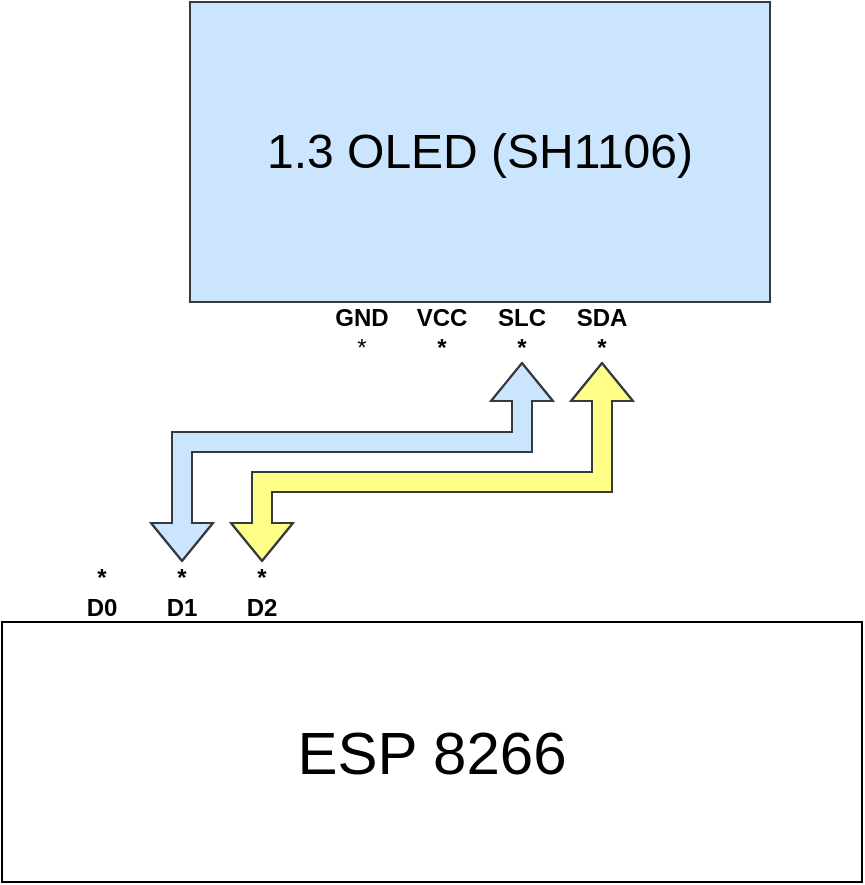 <mxfile version="21.1.5" type="github">
  <diagram id="O8ljUMNmDTq41scco7EA" name="Página-1">
    <mxGraphModel dx="934" dy="664" grid="1" gridSize="10" guides="1" tooltips="1" connect="1" arrows="1" fold="1" page="1" pageScale="1" pageWidth="827" pageHeight="1169" math="0" shadow="0">
      <root>
        <mxCell id="0" />
        <mxCell id="1" parent="0" />
        <mxCell id="w7FNTm_7FEWa8n9d1k9r-1" value="&lt;font style=&quot;font-size: 24px;&quot;&gt;1.3 OLED (SH1106)&lt;/font&gt;" style="rounded=0;whiteSpace=wrap;html=1;fillColor=#cce5ff;strokeColor=#36393d;" vertex="1" parent="1">
          <mxGeometry x="124" y="30" width="290" height="150" as="geometry" />
        </mxCell>
        <mxCell id="w7FNTm_7FEWa8n9d1k9r-2" value="&lt;b&gt;GND&lt;br&gt;&lt;/b&gt;*" style="text;html=1;strokeColor=none;fillColor=none;align=center;verticalAlign=middle;whiteSpace=wrap;rounded=0;" vertex="1" parent="1">
          <mxGeometry x="180" y="180" width="60" height="30" as="geometry" />
        </mxCell>
        <mxCell id="w7FNTm_7FEWa8n9d1k9r-3" value="&lt;b&gt;VCC&lt;br&gt;*&lt;/b&gt;" style="text;html=1;strokeColor=none;fillColor=none;align=center;verticalAlign=middle;whiteSpace=wrap;rounded=0;" vertex="1" parent="1">
          <mxGeometry x="220" y="180" width="60" height="30" as="geometry" />
        </mxCell>
        <mxCell id="w7FNTm_7FEWa8n9d1k9r-4" value="&lt;b&gt;SLC&lt;br&gt;*&lt;/b&gt;" style="text;html=1;strokeColor=none;fillColor=none;align=center;verticalAlign=middle;whiteSpace=wrap;rounded=0;" vertex="1" parent="1">
          <mxGeometry x="260" y="180" width="60" height="30" as="geometry" />
        </mxCell>
        <mxCell id="w7FNTm_7FEWa8n9d1k9r-5" value="&lt;b&gt;SDA&lt;br&gt;*&lt;/b&gt;" style="text;html=1;strokeColor=none;fillColor=none;align=center;verticalAlign=middle;whiteSpace=wrap;rounded=0;" vertex="1" parent="1">
          <mxGeometry x="300" y="180" width="60" height="30" as="geometry" />
        </mxCell>
        <mxCell id="w7FNTm_7FEWa8n9d1k9r-6" value="&lt;font style=&quot;font-size: 30px;&quot;&gt;ESP 8266&lt;/font&gt;" style="rounded=0;whiteSpace=wrap;html=1;" vertex="1" parent="1">
          <mxGeometry x="30" y="340" width="430" height="130" as="geometry" />
        </mxCell>
        <mxCell id="w7FNTm_7FEWa8n9d1k9r-7" value="&lt;b&gt;*&lt;br&gt;D0&lt;/b&gt;" style="text;html=1;strokeColor=none;fillColor=none;align=center;verticalAlign=middle;whiteSpace=wrap;rounded=0;" vertex="1" parent="1">
          <mxGeometry x="50" y="310" width="60" height="30" as="geometry" />
        </mxCell>
        <mxCell id="w7FNTm_7FEWa8n9d1k9r-8" value="&lt;b&gt;*&lt;br&gt;D1&lt;/b&gt;" style="text;html=1;strokeColor=none;fillColor=none;align=center;verticalAlign=middle;whiteSpace=wrap;rounded=0;" vertex="1" parent="1">
          <mxGeometry x="90" y="310" width="60" height="30" as="geometry" />
        </mxCell>
        <mxCell id="w7FNTm_7FEWa8n9d1k9r-11" value="&lt;b&gt;*&lt;br&gt;D2&lt;/b&gt;" style="text;html=1;strokeColor=none;fillColor=none;align=center;verticalAlign=middle;whiteSpace=wrap;rounded=0;" vertex="1" parent="1">
          <mxGeometry x="130" y="310" width="60" height="30" as="geometry" />
        </mxCell>
        <mxCell id="w7FNTm_7FEWa8n9d1k9r-12" value="" style="edgeStyle=orthogonalEdgeStyle;orthogonalLoop=1;jettySize=auto;html=1;entryX=0.5;entryY=0;entryDx=0;entryDy=0;strokeWidth=1;startArrow=classic;startFill=1;strokeColor=#36393d;rounded=0;jumpStyle=none;shadow=0;targetPerimeterSpacing=0;shape=flexArrow;fillColor=#ffff88;endSize=6;fillStyle=auto;gradientColor=none;" edge="1" parent="1" source="w7FNTm_7FEWa8n9d1k9r-5" target="w7FNTm_7FEWa8n9d1k9r-11">
          <mxGeometry relative="1" as="geometry">
            <mxPoint x="400" y="220" as="sourcePoint" />
            <mxPoint x="270" y="320" as="targetPoint" />
            <Array as="points">
              <mxPoint x="330" y="270" />
              <mxPoint x="160" y="270" />
            </Array>
          </mxGeometry>
        </mxCell>
        <mxCell id="w7FNTm_7FEWa8n9d1k9r-13" value="" style="edgeStyle=orthogonalEdgeStyle;orthogonalLoop=1;jettySize=auto;html=1;strokeWidth=1;startArrow=classic;startFill=1;strokeColor=#36393d;rounded=0;jumpStyle=none;shadow=0;targetPerimeterSpacing=0;shape=flexArrow;fillColor=#cce5ff;endSize=6;fillStyle=auto;" edge="1" parent="1" source="w7FNTm_7FEWa8n9d1k9r-4" target="w7FNTm_7FEWa8n9d1k9r-8">
          <mxGeometry relative="1" as="geometry">
            <mxPoint x="290" y="220" as="sourcePoint" />
            <mxPoint x="260" y="320" as="targetPoint" />
            <Array as="points">
              <mxPoint x="290" y="250" />
              <mxPoint x="120" y="250" />
            </Array>
          </mxGeometry>
        </mxCell>
      </root>
    </mxGraphModel>
  </diagram>
</mxfile>
